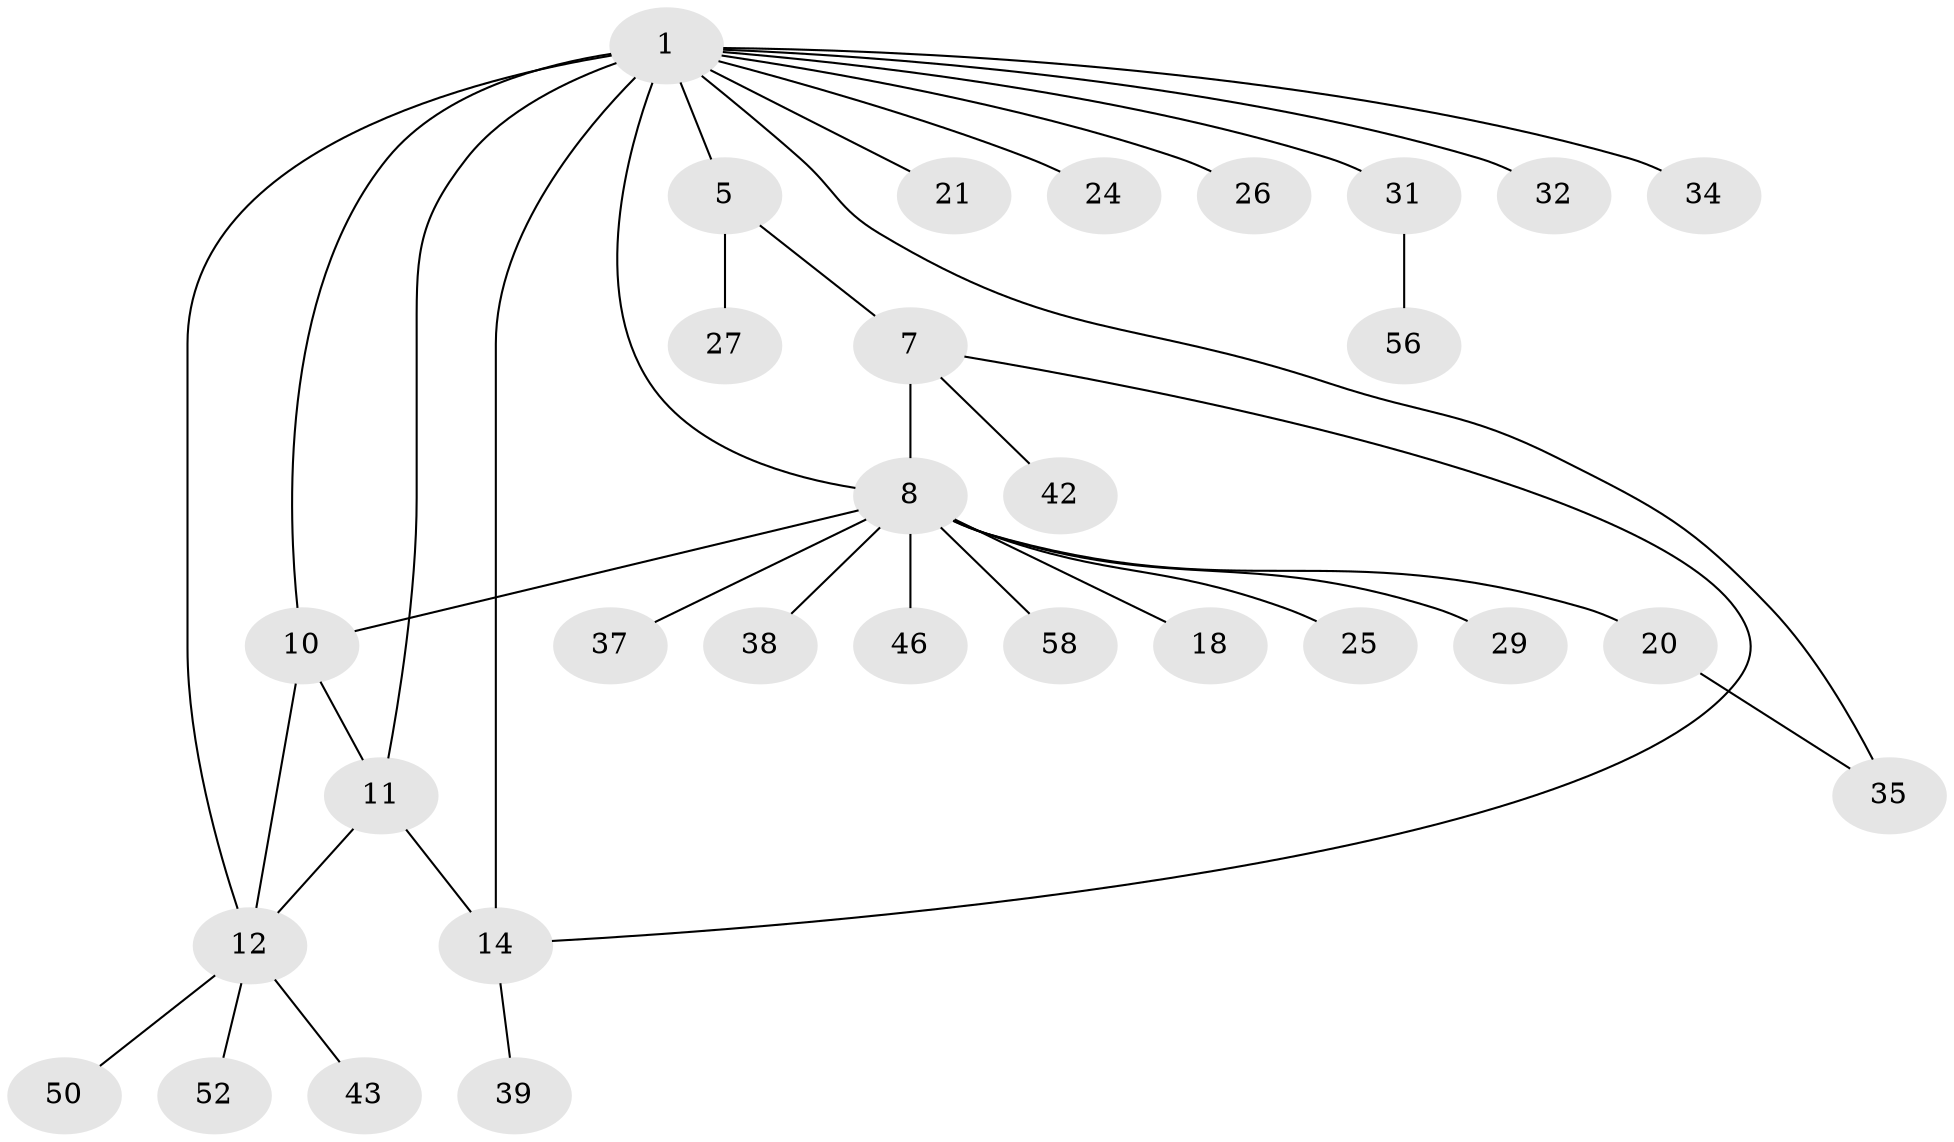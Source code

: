 // original degree distribution, {2: 0.2, 5: 0.03333333333333333, 7: 0.06666666666666667, 11: 0.016666666666666666, 4: 0.05, 6: 0.03333333333333333, 10: 0.016666666666666666, 3: 0.08333333333333333, 1: 0.5}
// Generated by graph-tools (version 1.1) at 2025/15/03/09/25 04:15:44]
// undirected, 30 vertices, 37 edges
graph export_dot {
graph [start="1"]
  node [color=gray90,style=filled];
  1 [super="+3+2"];
  5 [super="+6+47"];
  7;
  8 [super="+9+30"];
  10;
  11 [super="+17+28+45"];
  12 [super="+22"];
  14 [super="+15+36"];
  18;
  20;
  21;
  24 [super="+51"];
  25;
  26;
  27;
  29;
  31 [super="+40"];
  32 [super="+41+60"];
  34 [super="+54"];
  35 [super="+57"];
  37;
  38;
  39;
  42;
  43;
  46;
  50;
  52;
  56;
  58;
  1 -- 34;
  1 -- 35;
  1 -- 11;
  1 -- 14 [weight=4];
  1 -- 21;
  1 -- 24;
  1 -- 26;
  1 -- 32;
  1 -- 5 [weight=2];
  1 -- 8 [weight=2];
  1 -- 10;
  1 -- 12;
  1 -- 31;
  5 -- 27;
  5 -- 7;
  7 -- 8 [weight=2];
  7 -- 14;
  7 -- 42;
  8 -- 10;
  8 -- 37;
  8 -- 38;
  8 -- 18;
  8 -- 20;
  8 -- 25;
  8 -- 58;
  8 -- 29;
  8 -- 46;
  10 -- 11;
  10 -- 12;
  11 -- 12;
  11 -- 14;
  12 -- 43;
  12 -- 50;
  12 -- 52;
  14 -- 39;
  20 -- 35;
  31 -- 56;
}
